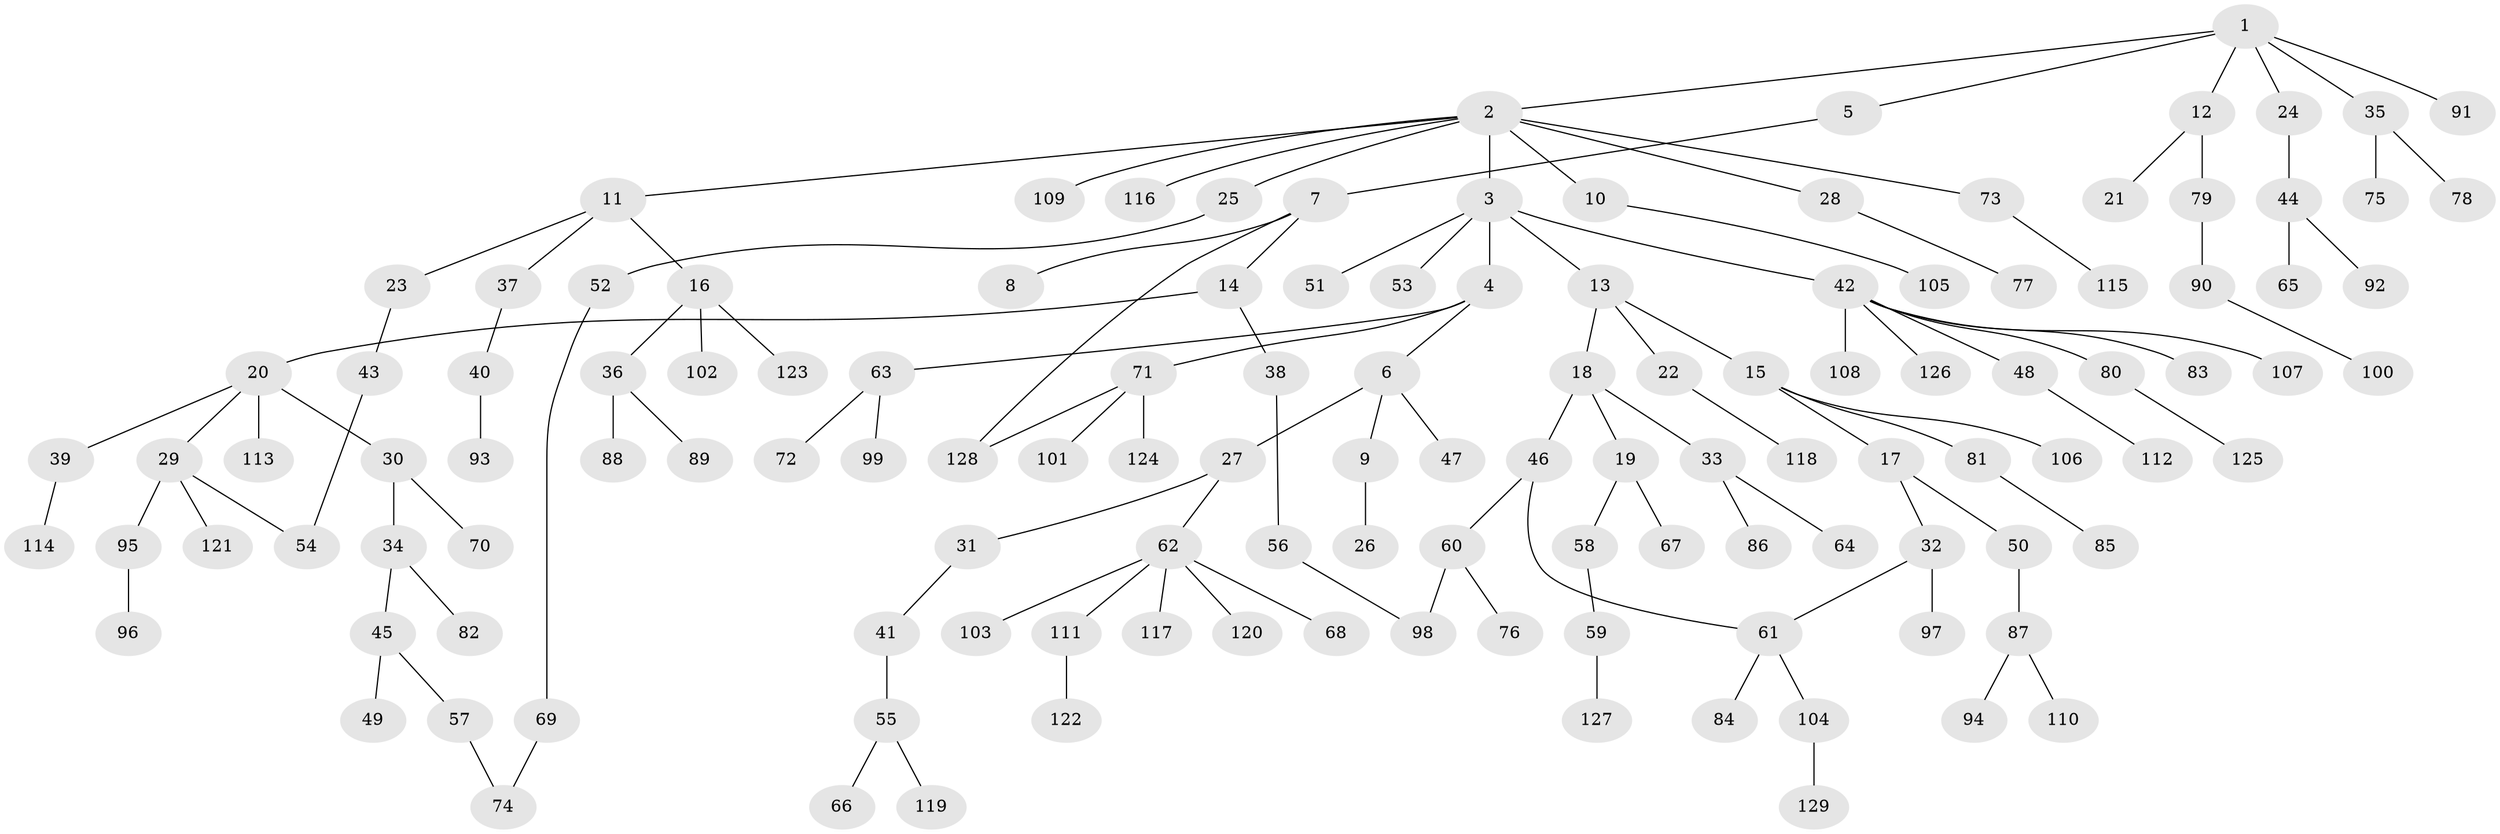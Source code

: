 // Generated by graph-tools (version 1.1) at 2025/34/03/09/25 02:34:16]
// undirected, 129 vertices, 133 edges
graph export_dot {
graph [start="1"]
  node [color=gray90,style=filled];
  1;
  2;
  3;
  4;
  5;
  6;
  7;
  8;
  9;
  10;
  11;
  12;
  13;
  14;
  15;
  16;
  17;
  18;
  19;
  20;
  21;
  22;
  23;
  24;
  25;
  26;
  27;
  28;
  29;
  30;
  31;
  32;
  33;
  34;
  35;
  36;
  37;
  38;
  39;
  40;
  41;
  42;
  43;
  44;
  45;
  46;
  47;
  48;
  49;
  50;
  51;
  52;
  53;
  54;
  55;
  56;
  57;
  58;
  59;
  60;
  61;
  62;
  63;
  64;
  65;
  66;
  67;
  68;
  69;
  70;
  71;
  72;
  73;
  74;
  75;
  76;
  77;
  78;
  79;
  80;
  81;
  82;
  83;
  84;
  85;
  86;
  87;
  88;
  89;
  90;
  91;
  92;
  93;
  94;
  95;
  96;
  97;
  98;
  99;
  100;
  101;
  102;
  103;
  104;
  105;
  106;
  107;
  108;
  109;
  110;
  111;
  112;
  113;
  114;
  115;
  116;
  117;
  118;
  119;
  120;
  121;
  122;
  123;
  124;
  125;
  126;
  127;
  128;
  129;
  1 -- 2;
  1 -- 5;
  1 -- 12;
  1 -- 24;
  1 -- 35;
  1 -- 91;
  2 -- 3;
  2 -- 10;
  2 -- 11;
  2 -- 25;
  2 -- 28;
  2 -- 73;
  2 -- 109;
  2 -- 116;
  3 -- 4;
  3 -- 13;
  3 -- 42;
  3 -- 51;
  3 -- 53;
  4 -- 6;
  4 -- 63;
  4 -- 71;
  5 -- 7;
  6 -- 9;
  6 -- 27;
  6 -- 47;
  7 -- 8;
  7 -- 14;
  7 -- 128;
  9 -- 26;
  10 -- 105;
  11 -- 16;
  11 -- 23;
  11 -- 37;
  12 -- 21;
  12 -- 79;
  13 -- 15;
  13 -- 18;
  13 -- 22;
  14 -- 20;
  14 -- 38;
  15 -- 17;
  15 -- 81;
  15 -- 106;
  16 -- 36;
  16 -- 102;
  16 -- 123;
  17 -- 32;
  17 -- 50;
  18 -- 19;
  18 -- 33;
  18 -- 46;
  19 -- 58;
  19 -- 67;
  20 -- 29;
  20 -- 30;
  20 -- 39;
  20 -- 113;
  22 -- 118;
  23 -- 43;
  24 -- 44;
  25 -- 52;
  27 -- 31;
  27 -- 62;
  28 -- 77;
  29 -- 95;
  29 -- 121;
  29 -- 54;
  30 -- 34;
  30 -- 70;
  31 -- 41;
  32 -- 97;
  32 -- 61;
  33 -- 64;
  33 -- 86;
  34 -- 45;
  34 -- 82;
  35 -- 75;
  35 -- 78;
  36 -- 88;
  36 -- 89;
  37 -- 40;
  38 -- 56;
  39 -- 114;
  40 -- 93;
  41 -- 55;
  42 -- 48;
  42 -- 80;
  42 -- 83;
  42 -- 107;
  42 -- 108;
  42 -- 126;
  43 -- 54;
  44 -- 65;
  44 -- 92;
  45 -- 49;
  45 -- 57;
  46 -- 60;
  46 -- 61;
  48 -- 112;
  50 -- 87;
  52 -- 69;
  55 -- 66;
  55 -- 119;
  56 -- 98;
  57 -- 74;
  58 -- 59;
  59 -- 127;
  60 -- 76;
  60 -- 98;
  61 -- 84;
  61 -- 104;
  62 -- 68;
  62 -- 103;
  62 -- 111;
  62 -- 117;
  62 -- 120;
  63 -- 72;
  63 -- 99;
  69 -- 74;
  71 -- 101;
  71 -- 124;
  71 -- 128;
  73 -- 115;
  79 -- 90;
  80 -- 125;
  81 -- 85;
  87 -- 94;
  87 -- 110;
  90 -- 100;
  95 -- 96;
  104 -- 129;
  111 -- 122;
}
